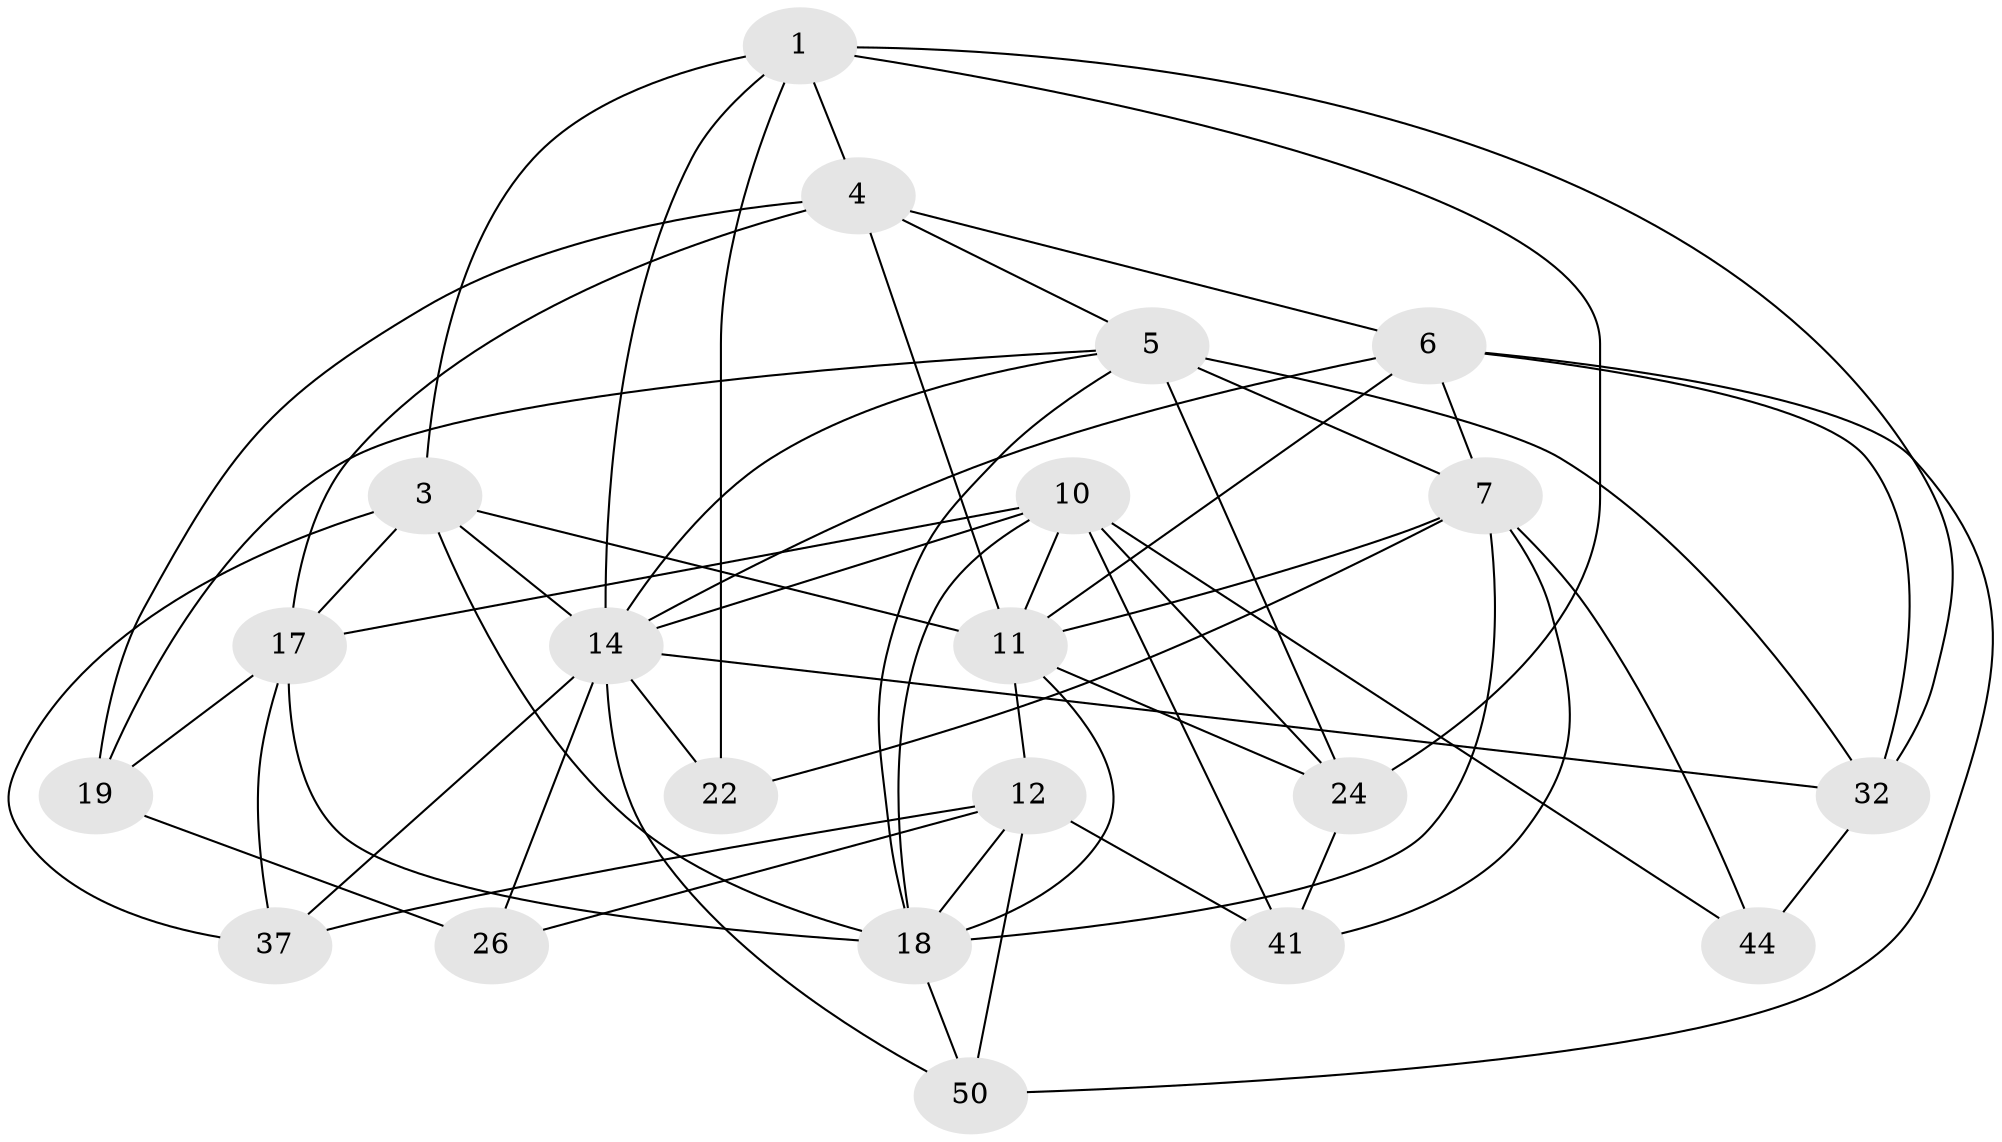 // original degree distribution, {4: 1.0}
// Generated by graph-tools (version 1.1) at 2025/20/03/04/25 18:20:46]
// undirected, 21 vertices, 59 edges
graph export_dot {
graph [start="1"]
  node [color=gray90,style=filled];
  1 [super="+2"];
  3 [super="+27+8"];
  4 [super="+48"];
  5 [super="+16+23"];
  6 [super="+9+42+47"];
  7 [super="+13+33"];
  10 [super="+15+25"];
  11 [super="+36+20"];
  12 [super="+54"];
  14 [super="+21+31+34+30"];
  17 [super="+29"];
  18 [super="+28"];
  19;
  22;
  24 [super="+40"];
  26;
  32 [super="+35"];
  37;
  41;
  44;
  50;
  1 -- 22;
  1 -- 14;
  1 -- 24;
  1 -- 3;
  1 -- 4;
  1 -- 32;
  3 -- 11 [weight=2];
  3 -- 17 [weight=2];
  3 -- 37;
  3 -- 18;
  3 -- 14;
  4 -- 19;
  4 -- 5;
  4 -- 17;
  4 -- 11;
  4 -- 6;
  5 -- 32;
  5 -- 24 [weight=2];
  5 -- 14;
  5 -- 19;
  5 -- 18;
  5 -- 7;
  6 -- 7 [weight=3];
  6 -- 11 [weight=2];
  6 -- 32;
  6 -- 14 [weight=2];
  6 -- 50;
  7 -- 41;
  7 -- 44 [weight=2];
  7 -- 18;
  7 -- 22;
  7 -- 11;
  10 -- 24;
  10 -- 11 [weight=2];
  10 -- 41;
  10 -- 44;
  10 -- 14;
  10 -- 17;
  10 -- 18;
  11 -- 12;
  11 -- 24;
  11 -- 18 [weight=2];
  12 -- 26;
  12 -- 50;
  12 -- 41;
  12 -- 18;
  12 -- 37;
  14 -- 50;
  14 -- 22 [weight=2];
  14 -- 32 [weight=2];
  14 -- 26 [weight=2];
  14 -- 37;
  17 -- 18 [weight=2];
  17 -- 19;
  17 -- 37;
  18 -- 50;
  19 -- 26;
  24 -- 41;
  32 -- 44;
}
